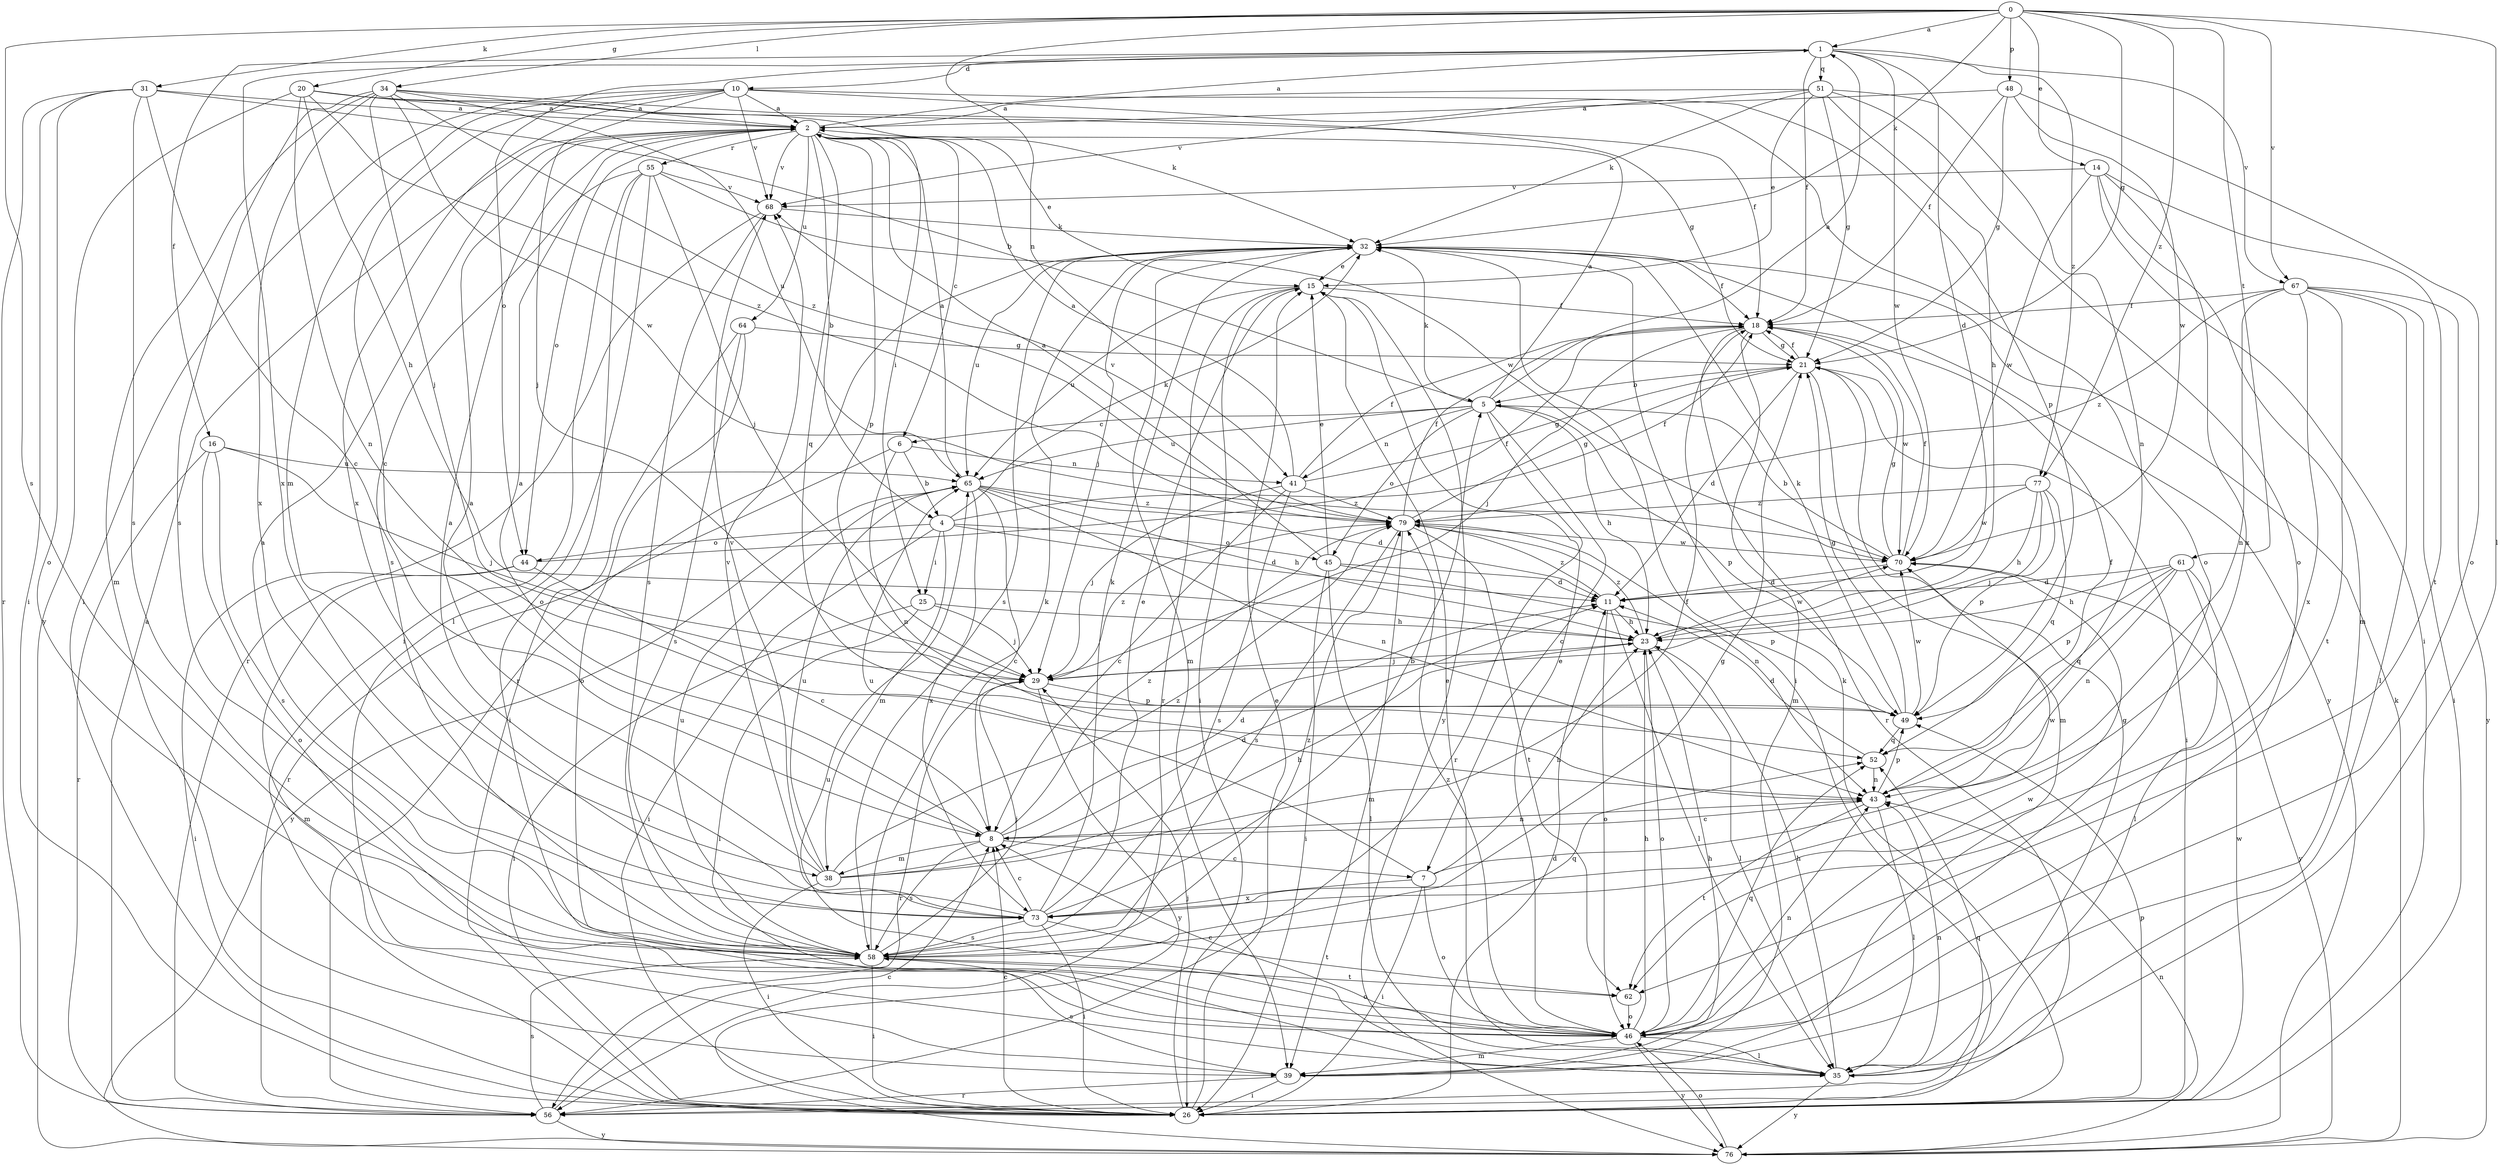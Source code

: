 strict digraph  {
0;
1;
2;
4;
5;
6;
7;
8;
10;
11;
14;
15;
16;
18;
20;
21;
23;
25;
26;
29;
31;
32;
34;
35;
38;
39;
41;
43;
44;
45;
46;
48;
49;
51;
52;
55;
56;
58;
61;
62;
64;
65;
67;
68;
70;
73;
76;
77;
79;
0 -> 1  [label=a];
0 -> 14  [label=e];
0 -> 20  [label=g];
0 -> 21  [label=g];
0 -> 31  [label=k];
0 -> 32  [label=k];
0 -> 34  [label=l];
0 -> 35  [label=l];
0 -> 41  [label=n];
0 -> 48  [label=p];
0 -> 58  [label=s];
0 -> 61  [label=t];
0 -> 67  [label=v];
0 -> 77  [label=z];
1 -> 10  [label=d];
1 -> 11  [label=d];
1 -> 16  [label=f];
1 -> 18  [label=f];
1 -> 44  [label=o];
1 -> 51  [label=q];
1 -> 67  [label=v];
1 -> 70  [label=w];
1 -> 73  [label=x];
1 -> 77  [label=z];
2 -> 1  [label=a];
2 -> 4  [label=b];
2 -> 6  [label=c];
2 -> 15  [label=e];
2 -> 25  [label=i];
2 -> 44  [label=o];
2 -> 49  [label=p];
2 -> 52  [label=q];
2 -> 55  [label=r];
2 -> 64  [label=u];
2 -> 68  [label=v];
4 -> 11  [label=d];
4 -> 18  [label=f];
4 -> 25  [label=i];
4 -> 26  [label=i];
4 -> 32  [label=k];
4 -> 38  [label=m];
4 -> 44  [label=o];
4 -> 45  [label=o];
5 -> 1  [label=a];
5 -> 2  [label=a];
5 -> 6  [label=c];
5 -> 7  [label=c];
5 -> 23  [label=h];
5 -> 32  [label=k];
5 -> 41  [label=n];
5 -> 45  [label=o];
5 -> 49  [label=p];
5 -> 56  [label=r];
5 -> 65  [label=u];
6 -> 4  [label=b];
6 -> 41  [label=n];
6 -> 43  [label=n];
6 -> 56  [label=r];
7 -> 23  [label=h];
7 -> 26  [label=i];
7 -> 46  [label=o];
7 -> 65  [label=u];
7 -> 70  [label=w];
7 -> 73  [label=x];
8 -> 2  [label=a];
8 -> 7  [label=c];
8 -> 11  [label=d];
8 -> 38  [label=m];
8 -> 43  [label=n];
8 -> 58  [label=s];
8 -> 79  [label=z];
10 -> 2  [label=a];
10 -> 8  [label=c];
10 -> 26  [label=i];
10 -> 29  [label=j];
10 -> 38  [label=m];
10 -> 46  [label=o];
10 -> 49  [label=p];
10 -> 68  [label=v];
10 -> 73  [label=x];
11 -> 23  [label=h];
11 -> 35  [label=l];
11 -> 46  [label=o];
11 -> 79  [label=z];
14 -> 26  [label=i];
14 -> 39  [label=m];
14 -> 62  [label=t];
14 -> 68  [label=v];
14 -> 70  [label=w];
14 -> 73  [label=x];
15 -> 18  [label=f];
15 -> 26  [label=i];
15 -> 56  [label=r];
15 -> 65  [label=u];
15 -> 76  [label=y];
16 -> 29  [label=j];
16 -> 46  [label=o];
16 -> 56  [label=r];
16 -> 58  [label=s];
16 -> 65  [label=u];
18 -> 21  [label=g];
18 -> 29  [label=j];
18 -> 39  [label=m];
18 -> 56  [label=r];
18 -> 70  [label=w];
20 -> 2  [label=a];
20 -> 18  [label=f];
20 -> 23  [label=h];
20 -> 32  [label=k];
20 -> 43  [label=n];
20 -> 76  [label=y];
20 -> 79  [label=z];
21 -> 5  [label=b];
21 -> 11  [label=d];
21 -> 18  [label=f];
21 -> 26  [label=i];
21 -> 39  [label=m];
23 -> 29  [label=j];
23 -> 35  [label=l];
23 -> 46  [label=o];
23 -> 70  [label=w];
23 -> 79  [label=z];
25 -> 23  [label=h];
25 -> 26  [label=i];
25 -> 29  [label=j];
25 -> 35  [label=l];
26 -> 8  [label=c];
26 -> 11  [label=d];
26 -> 15  [label=e];
26 -> 29  [label=j];
26 -> 32  [label=k];
26 -> 49  [label=p];
26 -> 70  [label=w];
29 -> 49  [label=p];
29 -> 56  [label=r];
29 -> 76  [label=y];
29 -> 79  [label=z];
31 -> 2  [label=a];
31 -> 5  [label=b];
31 -> 8  [label=c];
31 -> 26  [label=i];
31 -> 46  [label=o];
31 -> 56  [label=r];
31 -> 58  [label=s];
32 -> 15  [label=e];
32 -> 18  [label=f];
32 -> 26  [label=i];
32 -> 29  [label=j];
32 -> 39  [label=m];
32 -> 56  [label=r];
32 -> 58  [label=s];
32 -> 65  [label=u];
32 -> 76  [label=y];
34 -> 2  [label=a];
34 -> 21  [label=g];
34 -> 29  [label=j];
34 -> 39  [label=m];
34 -> 58  [label=s];
34 -> 65  [label=u];
34 -> 70  [label=w];
34 -> 73  [label=x];
34 -> 79  [label=z];
35 -> 15  [label=e];
35 -> 21  [label=g];
35 -> 23  [label=h];
35 -> 43  [label=n];
35 -> 65  [label=u];
35 -> 76  [label=y];
38 -> 2  [label=a];
38 -> 11  [label=d];
38 -> 18  [label=f];
38 -> 23  [label=h];
38 -> 26  [label=i];
38 -> 65  [label=u];
38 -> 68  [label=v];
38 -> 79  [label=z];
39 -> 23  [label=h];
39 -> 26  [label=i];
39 -> 56  [label=r];
39 -> 58  [label=s];
41 -> 2  [label=a];
41 -> 8  [label=c];
41 -> 18  [label=f];
41 -> 21  [label=g];
41 -> 29  [label=j];
41 -> 58  [label=s];
41 -> 79  [label=z];
43 -> 8  [label=c];
43 -> 18  [label=f];
43 -> 35  [label=l];
43 -> 49  [label=p];
43 -> 62  [label=t];
44 -> 8  [label=c];
44 -> 18  [label=f];
44 -> 26  [label=i];
44 -> 39  [label=m];
45 -> 2  [label=a];
45 -> 11  [label=d];
45 -> 15  [label=e];
45 -> 26  [label=i];
45 -> 35  [label=l];
45 -> 49  [label=p];
46 -> 8  [label=c];
46 -> 15  [label=e];
46 -> 23  [label=h];
46 -> 35  [label=l];
46 -> 39  [label=m];
46 -> 43  [label=n];
46 -> 52  [label=q];
46 -> 70  [label=w];
46 -> 76  [label=y];
46 -> 79  [label=z];
48 -> 2  [label=a];
48 -> 18  [label=f];
48 -> 21  [label=g];
48 -> 46  [label=o];
48 -> 70  [label=w];
49 -> 21  [label=g];
49 -> 32  [label=k];
49 -> 52  [label=q];
49 -> 70  [label=w];
51 -> 2  [label=a];
51 -> 15  [label=e];
51 -> 21  [label=g];
51 -> 23  [label=h];
51 -> 32  [label=k];
51 -> 43  [label=n];
51 -> 46  [label=o];
51 -> 68  [label=v];
52 -> 11  [label=d];
52 -> 43  [label=n];
55 -> 26  [label=i];
55 -> 29  [label=j];
55 -> 35  [label=l];
55 -> 46  [label=o];
55 -> 58  [label=s];
55 -> 68  [label=v];
55 -> 70  [label=w];
56 -> 2  [label=a];
56 -> 8  [label=c];
56 -> 52  [label=q];
56 -> 58  [label=s];
56 -> 76  [label=y];
58 -> 2  [label=a];
58 -> 21  [label=g];
58 -> 26  [label=i];
58 -> 29  [label=j];
58 -> 32  [label=k];
58 -> 46  [label=o];
58 -> 52  [label=q];
58 -> 62  [label=t];
58 -> 65  [label=u];
58 -> 79  [label=z];
61 -> 11  [label=d];
61 -> 23  [label=h];
61 -> 35  [label=l];
61 -> 43  [label=n];
61 -> 49  [label=p];
61 -> 52  [label=q];
61 -> 76  [label=y];
62 -> 46  [label=o];
64 -> 21  [label=g];
64 -> 26  [label=i];
64 -> 46  [label=o];
64 -> 58  [label=s];
65 -> 2  [label=a];
65 -> 8  [label=c];
65 -> 11  [label=d];
65 -> 23  [label=h];
65 -> 43  [label=n];
65 -> 73  [label=x];
65 -> 76  [label=y];
65 -> 79  [label=z];
67 -> 18  [label=f];
67 -> 26  [label=i];
67 -> 35  [label=l];
67 -> 43  [label=n];
67 -> 62  [label=t];
67 -> 73  [label=x];
67 -> 76  [label=y];
67 -> 79  [label=z];
68 -> 32  [label=k];
68 -> 56  [label=r];
68 -> 58  [label=s];
70 -> 5  [label=b];
70 -> 11  [label=d];
70 -> 18  [label=f];
70 -> 21  [label=g];
73 -> 2  [label=a];
73 -> 5  [label=b];
73 -> 8  [label=c];
73 -> 15  [label=e];
73 -> 26  [label=i];
73 -> 32  [label=k];
73 -> 58  [label=s];
73 -> 62  [label=t];
73 -> 68  [label=v];
76 -> 32  [label=k];
76 -> 43  [label=n];
76 -> 46  [label=o];
77 -> 23  [label=h];
77 -> 29  [label=j];
77 -> 49  [label=p];
77 -> 52  [label=q];
77 -> 70  [label=w];
77 -> 79  [label=z];
79 -> 18  [label=f];
79 -> 21  [label=g];
79 -> 39  [label=m];
79 -> 43  [label=n];
79 -> 58  [label=s];
79 -> 62  [label=t];
79 -> 68  [label=v];
79 -> 70  [label=w];
}
